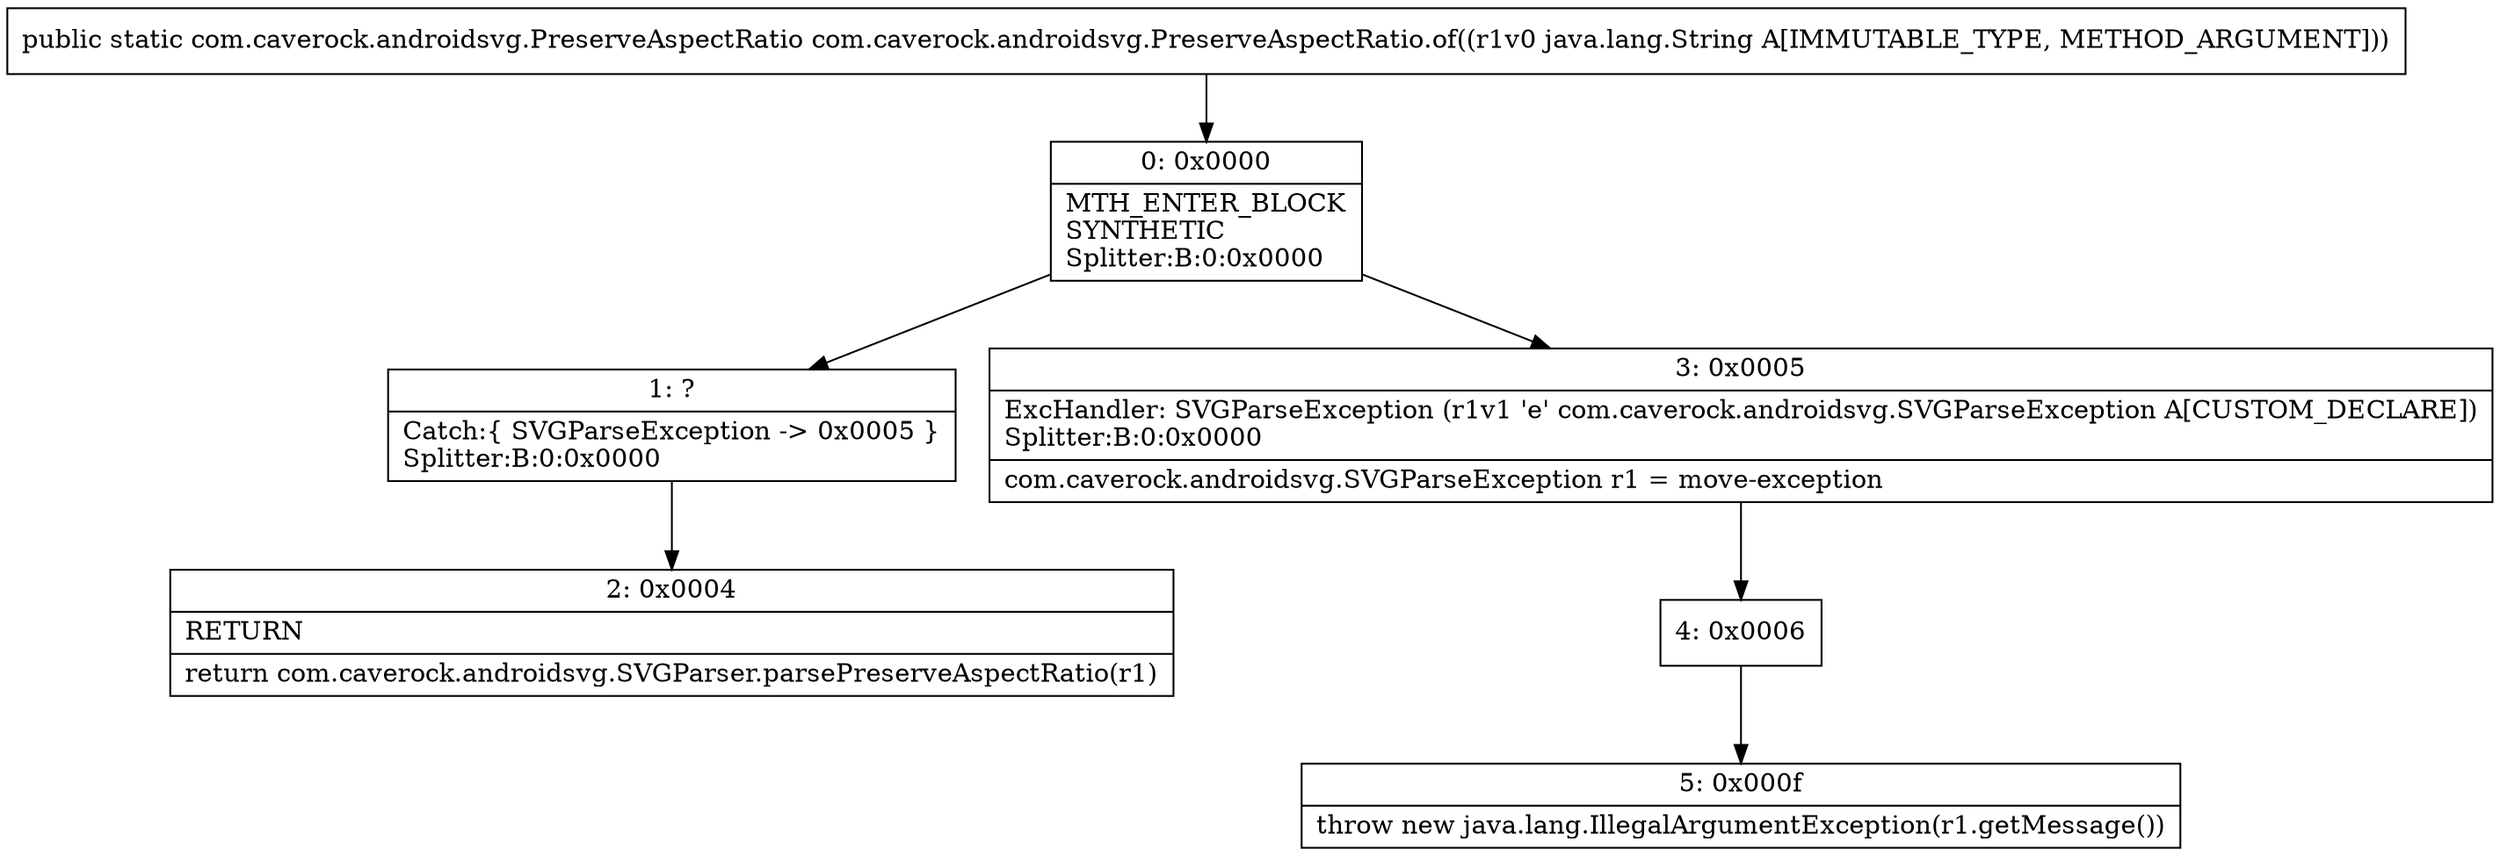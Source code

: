 digraph "CFG forcom.caverock.androidsvg.PreserveAspectRatio.of(Ljava\/lang\/String;)Lcom\/caverock\/androidsvg\/PreserveAspectRatio;" {
Node_0 [shape=record,label="{0\:\ 0x0000|MTH_ENTER_BLOCK\lSYNTHETIC\lSplitter:B:0:0x0000\l}"];
Node_1 [shape=record,label="{1\:\ ?|Catch:\{ SVGParseException \-\> 0x0005 \}\lSplitter:B:0:0x0000\l}"];
Node_2 [shape=record,label="{2\:\ 0x0004|RETURN\l|return com.caverock.androidsvg.SVGParser.parsePreserveAspectRatio(r1)\l}"];
Node_3 [shape=record,label="{3\:\ 0x0005|ExcHandler: SVGParseException (r1v1 'e' com.caverock.androidsvg.SVGParseException A[CUSTOM_DECLARE])\lSplitter:B:0:0x0000\l|com.caverock.androidsvg.SVGParseException r1 = move\-exception\l}"];
Node_4 [shape=record,label="{4\:\ 0x0006}"];
Node_5 [shape=record,label="{5\:\ 0x000f|throw new java.lang.IllegalArgumentException(r1.getMessage())\l}"];
MethodNode[shape=record,label="{public static com.caverock.androidsvg.PreserveAspectRatio com.caverock.androidsvg.PreserveAspectRatio.of((r1v0 java.lang.String A[IMMUTABLE_TYPE, METHOD_ARGUMENT])) }"];
MethodNode -> Node_0;
Node_0 -> Node_1;
Node_0 -> Node_3;
Node_1 -> Node_2;
Node_3 -> Node_4;
Node_4 -> Node_5;
}

